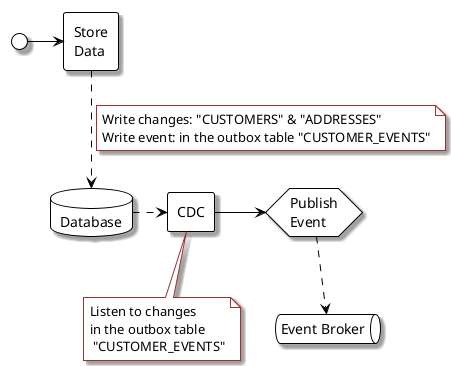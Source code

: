 @startuml
!theme plain

'use stereotype only for styling
hide stereotype

'show <<tx>> stereotype

skinparam {
    shadowing true
    'defaultFontName SansSerif
    'defaultFontSize 2
    'defaultFontColor red
}

'https://plantuml-documentation.readthedocs.io/en/latest/formatting/all-skin-params.html#rectangle
skinparam rectangle<<tx>> {
    'borderThickness 2
    roundCorner 25
    borderColor #A03030
}
skinparam note {

    borderColor #A03030
}
() start as " "
rectangle store_data as "Store\nData"
database database as "Database"
rectangle cdc as "CDC"
hexagon publish_event as "Publish\nEvent"
queue event_broker as "Event Broker"

start -> store_data
store_data ..> database

note right on link
  Write changes: "CUSTOMERS" & "ADDRESSES"
  Write event: in the outbox table "CUSTOMER_EVENTS"
end note
database .> cdc
cdc -> publish_event
publish_event ..> event_broker

note bottom of cdc
Listen to changes
in the outbox table
 "CUSTOMER_EVENTS"
end note

@enduml